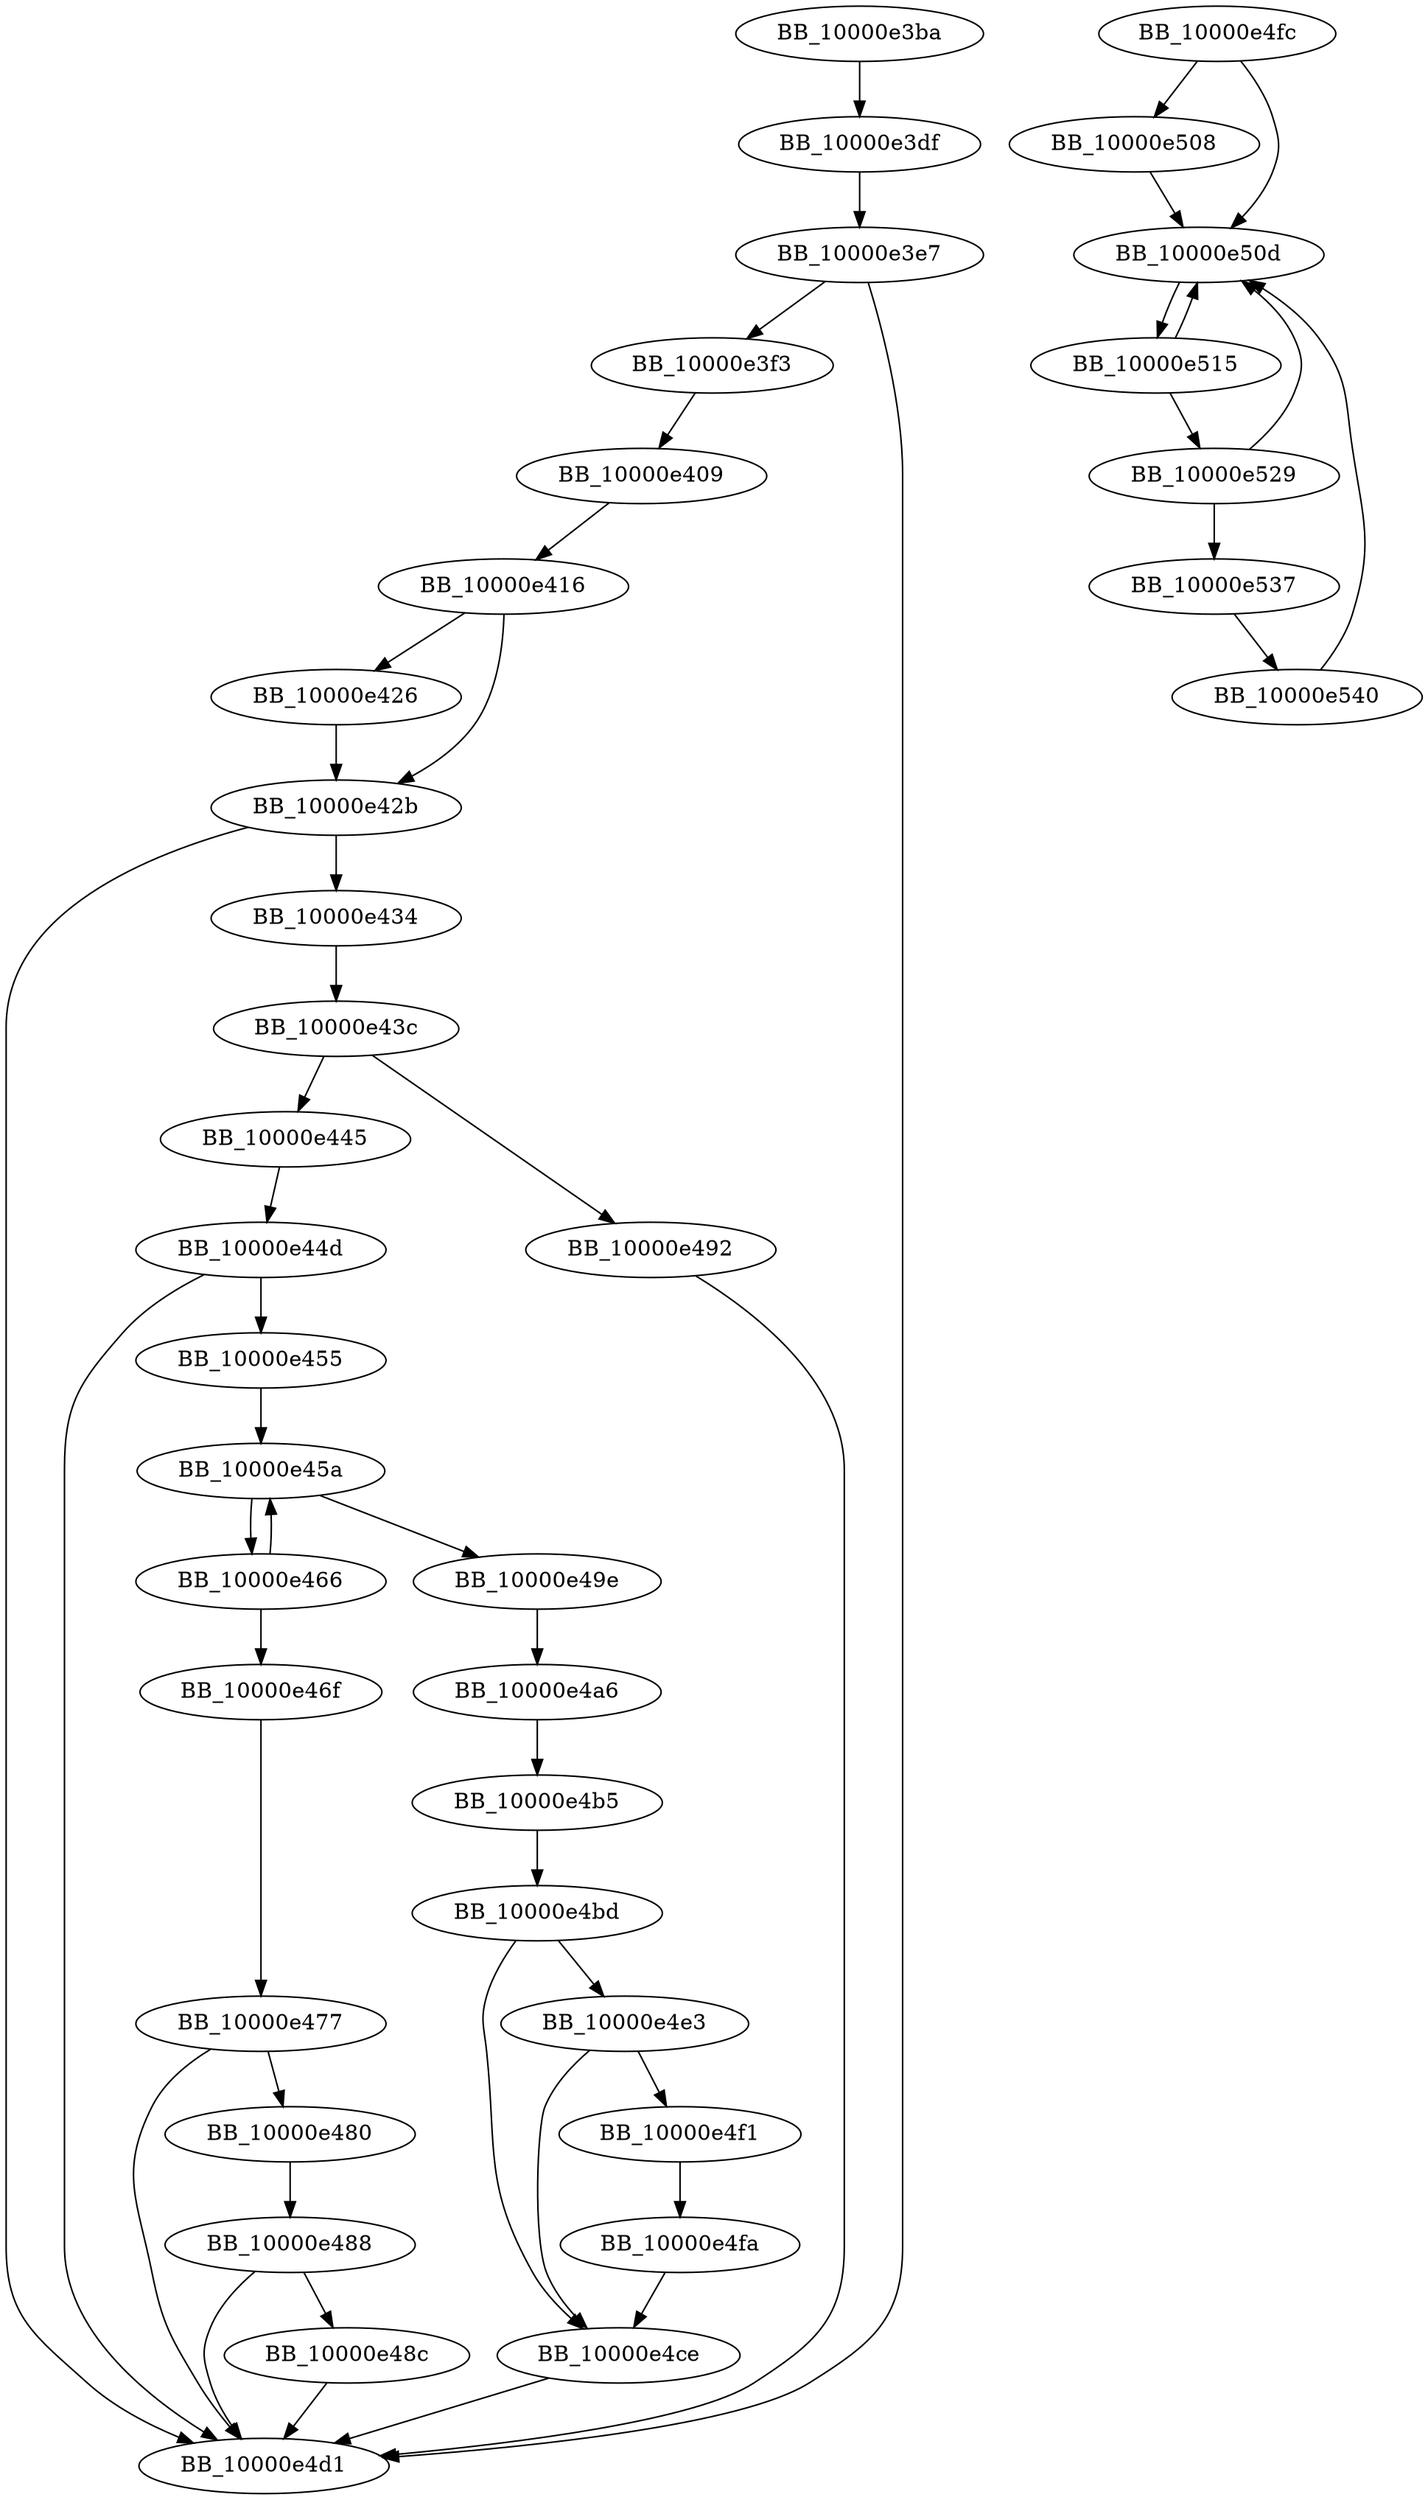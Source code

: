 DiGraph __ZN8HandlePP17writeFileDownloadESsSt6vectorIhSaIhEES2_Rb{
BB_10000e3ba->BB_10000e3df
BB_10000e3df->BB_10000e3e7
BB_10000e3e7->BB_10000e3f3
BB_10000e3e7->BB_10000e4d1
BB_10000e3f3->BB_10000e409
BB_10000e409->BB_10000e416
BB_10000e416->BB_10000e426
BB_10000e416->BB_10000e42b
BB_10000e426->BB_10000e42b
BB_10000e42b->BB_10000e434
BB_10000e42b->BB_10000e4d1
BB_10000e434->BB_10000e43c
BB_10000e43c->BB_10000e445
BB_10000e43c->BB_10000e492
BB_10000e445->BB_10000e44d
BB_10000e44d->BB_10000e455
BB_10000e44d->BB_10000e4d1
BB_10000e455->BB_10000e45a
BB_10000e45a->BB_10000e466
BB_10000e45a->BB_10000e49e
BB_10000e466->BB_10000e45a
BB_10000e466->BB_10000e46f
BB_10000e46f->BB_10000e477
BB_10000e477->BB_10000e480
BB_10000e477->BB_10000e4d1
BB_10000e480->BB_10000e488
BB_10000e488->BB_10000e48c
BB_10000e488->BB_10000e4d1
BB_10000e48c->BB_10000e4d1
BB_10000e492->BB_10000e4d1
BB_10000e49e->BB_10000e4a6
BB_10000e4a6->BB_10000e4b5
BB_10000e4b5->BB_10000e4bd
BB_10000e4bd->BB_10000e4ce
BB_10000e4bd->BB_10000e4e3
BB_10000e4ce->BB_10000e4d1
BB_10000e4e3->BB_10000e4ce
BB_10000e4e3->BB_10000e4f1
BB_10000e4f1->BB_10000e4fa
BB_10000e4fa->BB_10000e4ce
BB_10000e4fc->BB_10000e508
BB_10000e4fc->BB_10000e50d
BB_10000e508->BB_10000e50d
BB_10000e50d->BB_10000e515
BB_10000e515->BB_10000e50d
BB_10000e515->BB_10000e529
BB_10000e529->BB_10000e50d
BB_10000e529->BB_10000e537
BB_10000e537->BB_10000e540
BB_10000e540->BB_10000e50d
}

